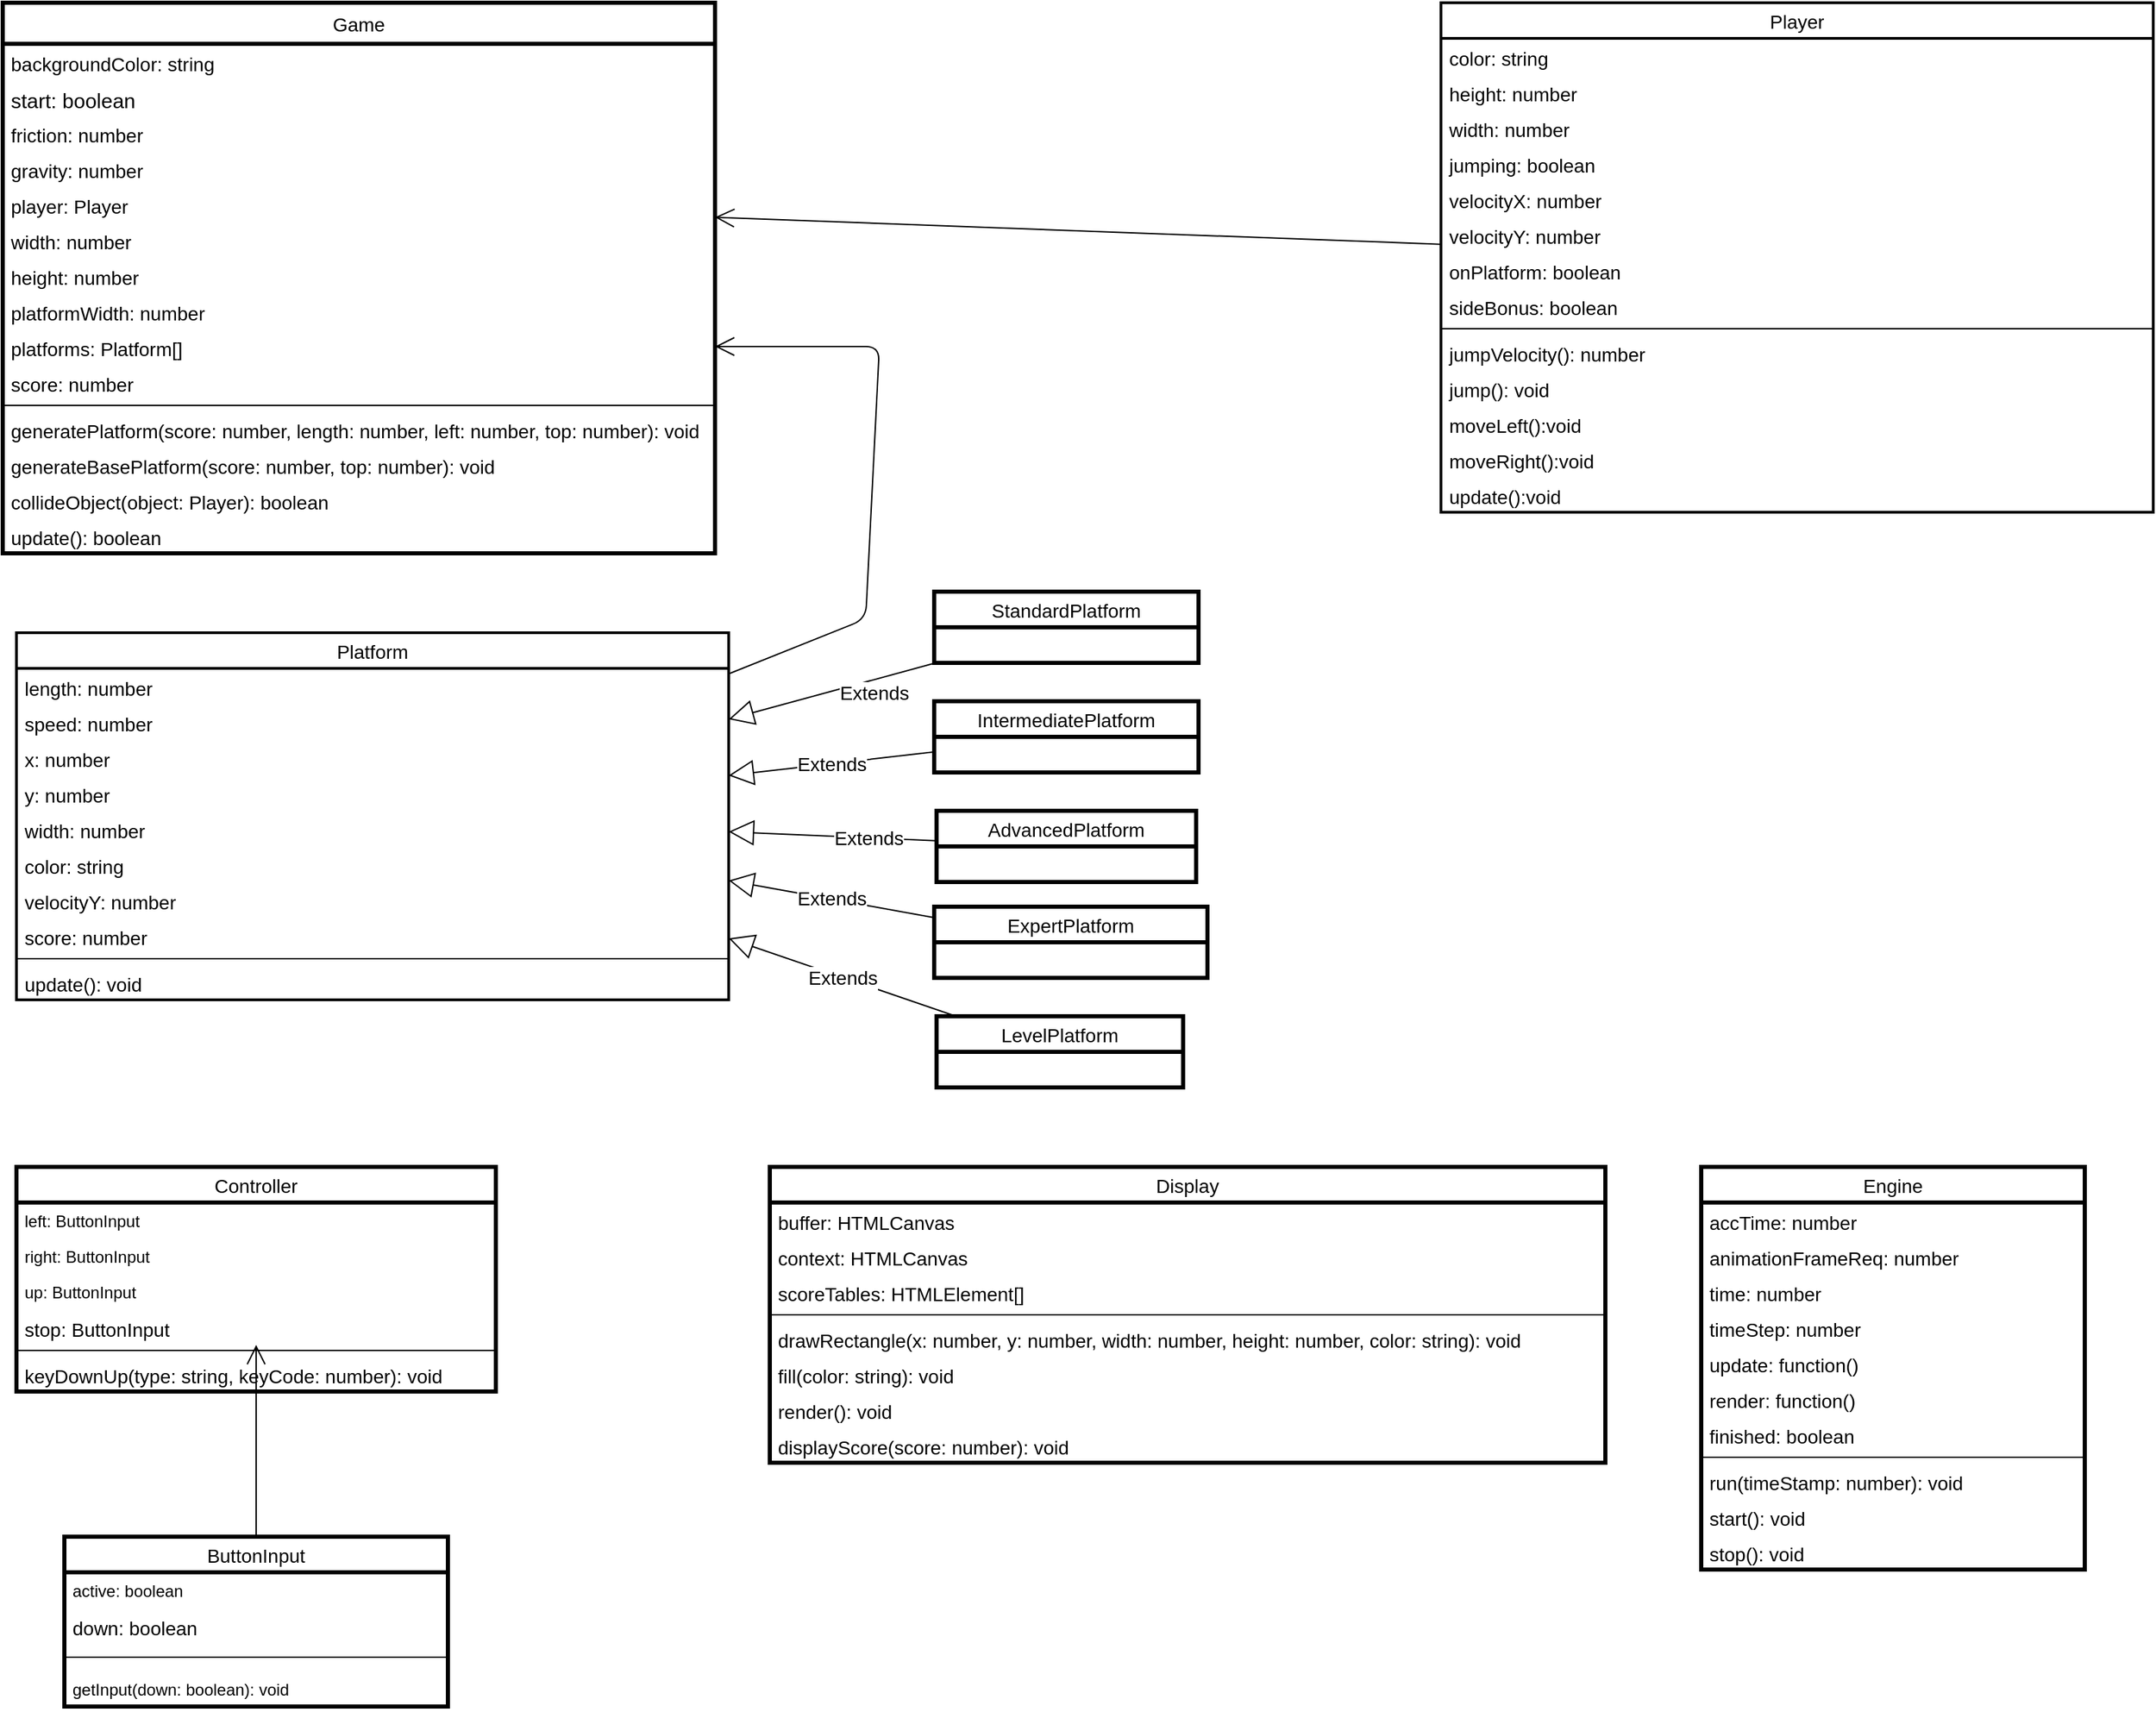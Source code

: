 <mxfile version="14.7.6" type="device"><diagram id="C5RBs43oDa-KdzZeNtuy" name="Page-1"><mxGraphModel dx="1635" dy="846" grid="1" gridSize="10" guides="1" tooltips="1" connect="1" arrows="1" fold="1" page="1" pageScale="2" pageWidth="827" pageHeight="1169" math="0" shadow="0"><root><mxCell id="WIyWlLk6GJQsqaUBKTNV-0"/><mxCell id="WIyWlLk6GJQsqaUBKTNV-1" parent="WIyWlLk6GJQsqaUBKTNV-0"/><mxCell id="WWzbHCceNdOMUtq2JO4b-0" value="Game" style="swimlane;fontStyle=0;childLayout=stackLayout;horizontal=1;startSize=30;fillColor=none;horizontalStack=0;resizeParent=1;resizeParentMax=0;resizeLast=0;collapsible=1;marginBottom=0;fontSize=14;fontFamily=Helvetica;strokeWidth=3;" parent="WIyWlLk6GJQsqaUBKTNV-1" vertex="1"><mxGeometry x="40" y="40" width="520" height="402" as="geometry"><mxRectangle x="80" y="40" width="70" height="26" as="alternateBounds"/></mxGeometry></mxCell><mxCell id="WWzbHCceNdOMUtq2JO4b-1" value="backgroundColor: string" style="text;strokeColor=none;fillColor=none;align=left;verticalAlign=top;spacingLeft=4;spacingRight=4;overflow=hidden;rotatable=0;points=[[0,0.5],[1,0.5]];portConstraint=eastwest;fontSize=14;" parent="WWzbHCceNdOMUtq2JO4b-0" vertex="1"><mxGeometry y="30" width="520" height="26" as="geometry"/></mxCell><mxCell id="WWzbHCceNdOMUtq2JO4b-2" value="start: boolean" style="text;strokeColor=none;fillColor=none;align=left;verticalAlign=top;spacingLeft=4;spacingRight=4;overflow=hidden;rotatable=0;points=[[0,0.5],[1,0.5]];portConstraint=eastwest;fontSize=15;" parent="WWzbHCceNdOMUtq2JO4b-0" vertex="1"><mxGeometry y="56" width="520" height="26" as="geometry"/></mxCell><mxCell id="WWzbHCceNdOMUtq2JO4b-3" value="friction: number&#10;" style="text;strokeColor=none;fillColor=none;align=left;verticalAlign=top;spacingLeft=4;spacingRight=4;overflow=hidden;rotatable=0;points=[[0,0.5],[1,0.5]];portConstraint=eastwest;fontSize=14;" parent="WWzbHCceNdOMUtq2JO4b-0" vertex="1"><mxGeometry y="82" width="520" height="26" as="geometry"/></mxCell><mxCell id="cFcVxYuPr5wbgOoPb1JB-3" value="gravity: number" style="text;strokeColor=none;fillColor=none;align=left;verticalAlign=top;spacingLeft=4;spacingRight=4;overflow=hidden;rotatable=0;points=[[0,0.5],[1,0.5]];portConstraint=eastwest;fontFamily=Helvetica;fontSize=14;" parent="WWzbHCceNdOMUtq2JO4b-0" vertex="1"><mxGeometry y="108" width="520" height="26" as="geometry"/></mxCell><mxCell id="cFcVxYuPr5wbgOoPb1JB-4" value="player: Player" style="text;strokeColor=none;fillColor=none;align=left;verticalAlign=top;spacingLeft=4;spacingRight=4;overflow=hidden;rotatable=0;points=[[0,0.5],[1,0.5]];portConstraint=eastwest;fontFamily=Helvetica;fontSize=14;" parent="WWzbHCceNdOMUtq2JO4b-0" vertex="1"><mxGeometry y="134" width="520" height="26" as="geometry"/></mxCell><mxCell id="cFcVxYuPr5wbgOoPb1JB-24" value="width: number" style="text;strokeColor=none;fillColor=none;align=left;verticalAlign=top;spacingLeft=4;spacingRight=4;overflow=hidden;rotatable=0;points=[[0,0.5],[1,0.5]];portConstraint=eastwest;fontFamily=Helvetica;fontSize=14;" parent="WWzbHCceNdOMUtq2JO4b-0" vertex="1"><mxGeometry y="160" width="520" height="26" as="geometry"/></mxCell><mxCell id="cFcVxYuPr5wbgOoPb1JB-25" value="height: number" style="text;strokeColor=none;fillColor=none;align=left;verticalAlign=top;spacingLeft=4;spacingRight=4;overflow=hidden;rotatable=0;points=[[0,0.5],[1,0.5]];portConstraint=eastwest;fontFamily=Helvetica;fontSize=14;" parent="WWzbHCceNdOMUtq2JO4b-0" vertex="1"><mxGeometry y="186" width="520" height="26" as="geometry"/></mxCell><mxCell id="cFcVxYuPr5wbgOoPb1JB-26" value="platformWidth: number" style="text;strokeColor=none;fillColor=none;align=left;verticalAlign=top;spacingLeft=4;spacingRight=4;overflow=hidden;rotatable=0;points=[[0,0.5],[1,0.5]];portConstraint=eastwest;fontFamily=Helvetica;fontSize=14;" parent="WWzbHCceNdOMUtq2JO4b-0" vertex="1"><mxGeometry y="212" width="520" height="26" as="geometry"/></mxCell><mxCell id="cFcVxYuPr5wbgOoPb1JB-27" value="platforms: Platform[]" style="text;strokeColor=none;fillColor=none;align=left;verticalAlign=top;spacingLeft=4;spacingRight=4;overflow=hidden;rotatable=0;points=[[0,0.5],[1,0.5]];portConstraint=eastwest;fontFamily=Helvetica;fontSize=14;" parent="WWzbHCceNdOMUtq2JO4b-0" vertex="1"><mxGeometry y="238" width="520" height="26" as="geometry"/></mxCell><mxCell id="cFcVxYuPr5wbgOoPb1JB-40" value="score: number" style="text;strokeColor=none;fillColor=none;align=left;verticalAlign=top;spacingLeft=4;spacingRight=4;overflow=hidden;rotatable=0;points=[[0,0.5],[1,0.5]];portConstraint=eastwest;fontFamily=Helvetica;fontSize=14;" parent="WWzbHCceNdOMUtq2JO4b-0" vertex="1"><mxGeometry y="264" width="520" height="26" as="geometry"/></mxCell><mxCell id="cFcVxYuPr5wbgOoPb1JB-48" value="" style="line;strokeWidth=1;fillColor=none;align=left;verticalAlign=middle;spacingTop=-1;spacingLeft=3;spacingRight=3;rotatable=0;labelPosition=right;points=[];portConstraint=eastwest;fontFamily=Helvetica;fontSize=14;" parent="WWzbHCceNdOMUtq2JO4b-0" vertex="1"><mxGeometry y="290" width="520" height="8" as="geometry"/></mxCell><mxCell id="cFcVxYuPr5wbgOoPb1JB-49" value="generatePlatform(score: number, length: number, left: number, top: number): void" style="text;strokeColor=none;fillColor=none;align=left;verticalAlign=top;spacingLeft=4;spacingRight=4;overflow=hidden;rotatable=0;points=[[0,0.5],[1,0.5]];portConstraint=eastwest;fontFamily=Helvetica;fontSize=14;" parent="WWzbHCceNdOMUtq2JO4b-0" vertex="1"><mxGeometry y="298" width="520" height="26" as="geometry"/></mxCell><mxCell id="cFcVxYuPr5wbgOoPb1JB-51" value="generateBasePlatform(score: number, top: number): void" style="text;strokeColor=none;fillColor=none;align=left;verticalAlign=top;spacingLeft=4;spacingRight=4;overflow=hidden;rotatable=0;points=[[0,0.5],[1,0.5]];portConstraint=eastwest;fontFamily=Helvetica;fontSize=14;" parent="WWzbHCceNdOMUtq2JO4b-0" vertex="1"><mxGeometry y="324" width="520" height="26" as="geometry"/></mxCell><mxCell id="cFcVxYuPr5wbgOoPb1JB-52" value="collideObject(object: Player): boolean" style="text;strokeColor=none;fillColor=none;align=left;verticalAlign=top;spacingLeft=4;spacingRight=4;overflow=hidden;rotatable=0;points=[[0,0.5],[1,0.5]];portConstraint=eastwest;fontFamily=Helvetica;fontSize=14;" parent="WWzbHCceNdOMUtq2JO4b-0" vertex="1"><mxGeometry y="350" width="520" height="26" as="geometry"/></mxCell><mxCell id="cFcVxYuPr5wbgOoPb1JB-53" value="update(): boolean" style="text;strokeColor=none;fillColor=none;align=left;verticalAlign=top;spacingLeft=4;spacingRight=4;overflow=hidden;rotatable=0;points=[[0,0.5],[1,0.5]];portConstraint=eastwest;fontFamily=Helvetica;fontSize=14;" parent="WWzbHCceNdOMUtq2JO4b-0" vertex="1"><mxGeometry y="376" width="520" height="26" as="geometry"/></mxCell><mxCell id="cFcVxYuPr5wbgOoPb1JB-54" value="LevelPlatform" style="swimlane;fontStyle=0;childLayout=stackLayout;horizontal=1;startSize=26;fillColor=none;horizontalStack=0;resizeParent=1;resizeParentMax=0;resizeLast=0;collapsible=1;marginBottom=0;fontFamily=Helvetica;fontSize=14;strokeWidth=3;" parent="WIyWlLk6GJQsqaUBKTNV-1" vertex="1"><mxGeometry x="721.75" y="780" width="180" height="52" as="geometry"/></mxCell><mxCell id="cFcVxYuPr5wbgOoPb1JB-58" value="Extends" style="endArrow=block;endSize=16;endFill=0;html=1;fontFamily=Helvetica;fontSize=14;" parent="WIyWlLk6GJQsqaUBKTNV-1" source="cFcVxYuPr5wbgOoPb1JB-54" target="cFcVxYuPr5wbgOoPb1JB-32" edge="1"><mxGeometry width="160" relative="1" as="geometry"><mxPoint x="620" y="70" as="sourcePoint"/><mxPoint x="370" y="320" as="targetPoint"/></mxGeometry></mxCell><mxCell id="cFcVxYuPr5wbgOoPb1JB-59" value="StandardPlatform" style="swimlane;fontStyle=0;childLayout=stackLayout;horizontal=1;startSize=26;fillColor=none;horizontalStack=0;resizeParent=1;resizeParentMax=0;resizeLast=0;collapsible=1;marginBottom=0;fontFamily=Helvetica;fontSize=14;strokeWidth=3;" parent="WIyWlLk6GJQsqaUBKTNV-1" vertex="1"><mxGeometry x="720" y="470" width="193" height="52" as="geometry"/></mxCell><mxCell id="cFcVxYuPr5wbgOoPb1JB-63" value="IntermediatePlatform" style="swimlane;fontStyle=0;childLayout=stackLayout;horizontal=1;startSize=26;fillColor=none;horizontalStack=0;resizeParent=1;resizeParentMax=0;resizeLast=0;collapsible=1;marginBottom=0;fontFamily=Helvetica;fontSize=14;strokeWidth=3;" parent="WIyWlLk6GJQsqaUBKTNV-1" vertex="1"><mxGeometry x="720" y="550" width="193" height="52" as="geometry"/></mxCell><mxCell id="cFcVxYuPr5wbgOoPb1JB-67" value="AdvancedPlatform" style="swimlane;fontStyle=0;childLayout=stackLayout;horizontal=1;startSize=26;fillColor=none;horizontalStack=0;resizeParent=1;resizeParentMax=0;resizeLast=0;collapsible=1;marginBottom=0;fontFamily=Helvetica;fontSize=14;strokeWidth=3;" parent="WIyWlLk6GJQsqaUBKTNV-1" vertex="1"><mxGeometry x="721.75" y="630" width="189.5" height="52" as="geometry"/></mxCell><mxCell id="cFcVxYuPr5wbgOoPb1JB-71" value="ExpertPlatform" style="swimlane;fontStyle=0;childLayout=stackLayout;horizontal=1;startSize=26;fillColor=none;horizontalStack=0;resizeParent=1;resizeParentMax=0;resizeLast=0;collapsible=1;marginBottom=0;fontFamily=Helvetica;fontSize=14;strokeWidth=3;" parent="WIyWlLk6GJQsqaUBKTNV-1" vertex="1"><mxGeometry x="720" y="700" width="199.5" height="52" as="geometry"/></mxCell><mxCell id="cFcVxYuPr5wbgOoPb1JB-75" value="Extends" style="endArrow=block;endSize=16;endFill=0;html=1;fontFamily=Helvetica;fontSize=14;" parent="WIyWlLk6GJQsqaUBKTNV-1" source="cFcVxYuPr5wbgOoPb1JB-59" target="cFcVxYuPr5wbgOoPb1JB-32" edge="1"><mxGeometry x="-0.374" y="9" width="160" relative="1" as="geometry"><mxPoint x="870" y="210" as="sourcePoint"/><mxPoint x="1030" y="210" as="targetPoint"/><Array as="points"/><mxPoint as="offset"/></mxGeometry></mxCell><mxCell id="cFcVxYuPr5wbgOoPb1JB-76" value="Extends" style="endArrow=block;endSize=16;endFill=0;html=1;fontFamily=Helvetica;fontSize=14;" parent="WIyWlLk6GJQsqaUBKTNV-1" source="cFcVxYuPr5wbgOoPb1JB-63" target="cFcVxYuPr5wbgOoPb1JB-32" edge="1"><mxGeometry width="160" relative="1" as="geometry"><mxPoint x="770" y="370" as="sourcePoint"/><mxPoint x="930" y="370" as="targetPoint"/></mxGeometry></mxCell><mxCell id="cFcVxYuPr5wbgOoPb1JB-77" value="Extends" style="endArrow=block;endSize=16;endFill=0;html=1;fontFamily=Helvetica;fontSize=14;" parent="WIyWlLk6GJQsqaUBKTNV-1" source="cFcVxYuPr5wbgOoPb1JB-67" target="cFcVxYuPr5wbgOoPb1JB-32" edge="1"><mxGeometry x="-0.34" width="160" relative="1" as="geometry"><mxPoint x="770" y="370" as="sourcePoint"/><mxPoint x="930" y="370" as="targetPoint"/><Array as="points"/><mxPoint as="offset"/></mxGeometry></mxCell><mxCell id="cFcVxYuPr5wbgOoPb1JB-78" value="Extends" style="endArrow=block;endSize=16;endFill=0;html=1;fontFamily=Helvetica;fontSize=14;" parent="WIyWlLk6GJQsqaUBKTNV-1" source="cFcVxYuPr5wbgOoPb1JB-71" target="cFcVxYuPr5wbgOoPb1JB-32" edge="1"><mxGeometry width="160" relative="1" as="geometry"><mxPoint x="770" y="370" as="sourcePoint"/><mxPoint x="930" y="370" as="targetPoint"/><Array as="points"/></mxGeometry></mxCell><mxCell id="cFcVxYuPr5wbgOoPb1JB-79" value="Engine" style="swimlane;fontStyle=0;childLayout=stackLayout;horizontal=1;startSize=26;fillColor=none;horizontalStack=0;resizeParent=1;resizeParentMax=0;resizeLast=0;collapsible=1;marginBottom=0;fontFamily=Helvetica;fontSize=14;strokeWidth=3;" parent="WIyWlLk6GJQsqaUBKTNV-1" vertex="1"><mxGeometry x="1280" y="890" width="280" height="294" as="geometry"/></mxCell><mxCell id="cFcVxYuPr5wbgOoPb1JB-80" value="accTime: number" style="text;strokeColor=none;fillColor=none;align=left;verticalAlign=top;spacingLeft=4;spacingRight=4;overflow=hidden;rotatable=0;points=[[0,0.5],[1,0.5]];portConstraint=eastwest;fontSize=14;" parent="cFcVxYuPr5wbgOoPb1JB-79" vertex="1"><mxGeometry y="26" width="280" height="26" as="geometry"/></mxCell><mxCell id="cFcVxYuPr5wbgOoPb1JB-81" value="animationFrameReq: number" style="text;strokeColor=none;fillColor=none;align=left;verticalAlign=top;spacingLeft=4;spacingRight=4;overflow=hidden;rotatable=0;points=[[0,0.5],[1,0.5]];portConstraint=eastwest;fontSize=14;" parent="cFcVxYuPr5wbgOoPb1JB-79" vertex="1"><mxGeometry y="52" width="280" height="26" as="geometry"/></mxCell><mxCell id="cFcVxYuPr5wbgOoPb1JB-82" value="time: number" style="text;strokeColor=none;fillColor=none;align=left;verticalAlign=top;spacingLeft=4;spacingRight=4;overflow=hidden;rotatable=0;points=[[0,0.5],[1,0.5]];portConstraint=eastwest;fontSize=14;" parent="cFcVxYuPr5wbgOoPb1JB-79" vertex="1"><mxGeometry y="78" width="280" height="26" as="geometry"/></mxCell><mxCell id="cFcVxYuPr5wbgOoPb1JB-83" value="timeStep: number&#10;" style="text;strokeColor=none;fillColor=none;align=left;verticalAlign=top;spacingLeft=4;spacingRight=4;overflow=hidden;rotatable=0;points=[[0,0.5],[1,0.5]];portConstraint=eastwest;fontFamily=Helvetica;fontSize=14;" parent="cFcVxYuPr5wbgOoPb1JB-79" vertex="1"><mxGeometry y="104" width="280" height="26" as="geometry"/></mxCell><mxCell id="cFcVxYuPr5wbgOoPb1JB-84" value="update: function()" style="text;strokeColor=none;fillColor=none;align=left;verticalAlign=top;spacingLeft=4;spacingRight=4;overflow=hidden;rotatable=0;points=[[0,0.5],[1,0.5]];portConstraint=eastwest;fontFamily=Helvetica;fontSize=14;" parent="cFcVxYuPr5wbgOoPb1JB-79" vertex="1"><mxGeometry y="130" width="280" height="26" as="geometry"/></mxCell><mxCell id="cFcVxYuPr5wbgOoPb1JB-85" value="render: function()" style="text;strokeColor=none;fillColor=none;align=left;verticalAlign=top;spacingLeft=4;spacingRight=4;overflow=hidden;rotatable=0;points=[[0,0.5],[1,0.5]];portConstraint=eastwest;fontFamily=Helvetica;fontSize=14;" parent="cFcVxYuPr5wbgOoPb1JB-79" vertex="1"><mxGeometry y="156" width="280" height="26" as="geometry"/></mxCell><mxCell id="cFcVxYuPr5wbgOoPb1JB-86" value="finished: boolean" style="text;strokeColor=none;fillColor=none;align=left;verticalAlign=top;spacingLeft=4;spacingRight=4;overflow=hidden;rotatable=0;points=[[0,0.5],[1,0.5]];portConstraint=eastwest;fontFamily=Helvetica;fontSize=14;" parent="cFcVxYuPr5wbgOoPb1JB-79" vertex="1"><mxGeometry y="182" width="280" height="26" as="geometry"/></mxCell><mxCell id="cFcVxYuPr5wbgOoPb1JB-87" value="" style="line;strokeWidth=1;fillColor=none;align=left;verticalAlign=middle;spacingTop=-1;spacingLeft=3;spacingRight=3;rotatable=0;labelPosition=right;points=[];portConstraint=eastwest;fontFamily=Helvetica;fontSize=14;" parent="cFcVxYuPr5wbgOoPb1JB-79" vertex="1"><mxGeometry y="208" width="280" height="8" as="geometry"/></mxCell><mxCell id="cFcVxYuPr5wbgOoPb1JB-88" value="run(timeStamp: number): void" style="text;strokeColor=none;fillColor=none;align=left;verticalAlign=top;spacingLeft=4;spacingRight=4;overflow=hidden;rotatable=0;points=[[0,0.5],[1,0.5]];portConstraint=eastwest;fontFamily=Helvetica;fontSize=14;" parent="cFcVxYuPr5wbgOoPb1JB-79" vertex="1"><mxGeometry y="216" width="280" height="26" as="geometry"/></mxCell><mxCell id="cFcVxYuPr5wbgOoPb1JB-89" value="start(): void" style="text;strokeColor=none;fillColor=none;align=left;verticalAlign=top;spacingLeft=4;spacingRight=4;overflow=hidden;rotatable=0;points=[[0,0.5],[1,0.5]];portConstraint=eastwest;fontFamily=Helvetica;fontSize=14;" parent="cFcVxYuPr5wbgOoPb1JB-79" vertex="1"><mxGeometry y="242" width="280" height="26" as="geometry"/></mxCell><mxCell id="cFcVxYuPr5wbgOoPb1JB-90" value="stop(): void" style="text;strokeColor=none;fillColor=none;align=left;verticalAlign=top;spacingLeft=4;spacingRight=4;overflow=hidden;rotatable=0;points=[[0,0.5],[1,0.5]];portConstraint=eastwest;fontFamily=Helvetica;fontSize=14;" parent="cFcVxYuPr5wbgOoPb1JB-79" vertex="1"><mxGeometry y="268" width="280" height="26" as="geometry"/></mxCell><mxCell id="cFcVxYuPr5wbgOoPb1JB-91" value="Controller" style="swimlane;fontStyle=0;childLayout=stackLayout;horizontal=1;startSize=26;fillColor=none;horizontalStack=0;resizeParent=1;resizeParentMax=0;resizeLast=0;collapsible=1;marginBottom=0;fontFamily=Helvetica;fontSize=14;strokeWidth=3;" parent="WIyWlLk6GJQsqaUBKTNV-1" vertex="1"><mxGeometry x="50" y="890" width="350" height="164" as="geometry"/></mxCell><mxCell id="cFcVxYuPr5wbgOoPb1JB-92" value="left: ButtonInput" style="text;strokeColor=none;fillColor=none;align=left;verticalAlign=top;spacingLeft=4;spacingRight=4;overflow=hidden;rotatable=0;points=[[0,0.5],[1,0.5]];portConstraint=eastwest;" parent="cFcVxYuPr5wbgOoPb1JB-91" vertex="1"><mxGeometry y="26" width="350" height="26" as="geometry"/></mxCell><mxCell id="cFcVxYuPr5wbgOoPb1JB-93" value="right: ButtonInput" style="text;strokeColor=none;fillColor=none;align=left;verticalAlign=top;spacingLeft=4;spacingRight=4;overflow=hidden;rotatable=0;points=[[0,0.5],[1,0.5]];portConstraint=eastwest;" parent="cFcVxYuPr5wbgOoPb1JB-91" vertex="1"><mxGeometry y="52" width="350" height="26" as="geometry"/></mxCell><mxCell id="cFcVxYuPr5wbgOoPb1JB-94" value="up: ButtonInput" style="text;strokeColor=none;fillColor=none;align=left;verticalAlign=top;spacingLeft=4;spacingRight=4;overflow=hidden;rotatable=0;points=[[0,0.5],[1,0.5]];portConstraint=eastwest;" parent="cFcVxYuPr5wbgOoPb1JB-91" vertex="1"><mxGeometry y="78" width="350" height="26" as="geometry"/></mxCell><mxCell id="cFcVxYuPr5wbgOoPb1JB-95" value="stop: ButtonInput" style="text;strokeColor=none;fillColor=none;align=left;verticalAlign=top;spacingLeft=4;spacingRight=4;overflow=hidden;rotatable=0;points=[[0,0.5],[1,0.5]];portConstraint=eastwest;fontFamily=Helvetica;fontSize=14;" parent="cFcVxYuPr5wbgOoPb1JB-91" vertex="1"><mxGeometry y="104" width="350" height="26" as="geometry"/></mxCell><mxCell id="fewizy8dGuwytFxFu60y-2" value="" style="line;strokeWidth=1;fillColor=none;align=left;verticalAlign=middle;spacingTop=-1;spacingLeft=3;spacingRight=3;rotatable=0;labelPosition=right;points=[];portConstraint=eastwest;" parent="cFcVxYuPr5wbgOoPb1JB-91" vertex="1"><mxGeometry y="130" width="350" height="8" as="geometry"/></mxCell><mxCell id="fewizy8dGuwytFxFu60y-3" value="keyDownUp(type: string, keyCode: number): void" style="text;strokeColor=none;fillColor=none;align=left;verticalAlign=top;spacingLeft=4;spacingRight=4;overflow=hidden;rotatable=0;points=[[0,0.5],[1,0.5]];portConstraint=eastwest;fontSize=14;" parent="cFcVxYuPr5wbgOoPb1JB-91" vertex="1"><mxGeometry y="138" width="350" height="26" as="geometry"/></mxCell><mxCell id="cFcVxYuPr5wbgOoPb1JB-101" value="Display" style="swimlane;fontStyle=0;childLayout=stackLayout;horizontal=1;startSize=26;fillColor=none;horizontalStack=0;resizeParent=1;resizeParentMax=0;resizeLast=0;collapsible=1;marginBottom=0;fontFamily=Helvetica;fontSize=14;strokeWidth=3;" parent="WIyWlLk6GJQsqaUBKTNV-1" vertex="1"><mxGeometry x="600" y="890" width="610" height="216" as="geometry"/></mxCell><mxCell id="cFcVxYuPr5wbgOoPb1JB-102" value="buffer: HTMLCanvas" style="text;strokeColor=none;fillColor=none;align=left;verticalAlign=top;spacingLeft=4;spacingRight=4;overflow=hidden;rotatable=0;points=[[0,0.5],[1,0.5]];portConstraint=eastwest;fontSize=14;" parent="cFcVxYuPr5wbgOoPb1JB-101" vertex="1"><mxGeometry y="26" width="610" height="26" as="geometry"/></mxCell><mxCell id="cFcVxYuPr5wbgOoPb1JB-103" value="context: HTMLCanvas" style="text;strokeColor=none;fillColor=none;align=left;verticalAlign=top;spacingLeft=4;spacingRight=4;overflow=hidden;rotatable=0;points=[[0,0.5],[1,0.5]];portConstraint=eastwest;fontSize=14;" parent="cFcVxYuPr5wbgOoPb1JB-101" vertex="1"><mxGeometry y="52" width="610" height="26" as="geometry"/></mxCell><mxCell id="cFcVxYuPr5wbgOoPb1JB-104" value="scoreTables: HTMLElement[]" style="text;strokeColor=none;fillColor=none;align=left;verticalAlign=top;spacingLeft=4;spacingRight=4;overflow=hidden;rotatable=0;points=[[0,0.5],[1,0.5]];portConstraint=eastwest;fontSize=14;" parent="cFcVxYuPr5wbgOoPb1JB-101" vertex="1"><mxGeometry y="78" width="610" height="26" as="geometry"/></mxCell><mxCell id="cFcVxYuPr5wbgOoPb1JB-105" value="" style="line;strokeWidth=1;fillColor=none;align=left;verticalAlign=middle;spacingTop=-1;spacingLeft=3;spacingRight=3;rotatable=0;labelPosition=right;points=[];portConstraint=eastwest;fontFamily=Helvetica;fontSize=14;" parent="cFcVxYuPr5wbgOoPb1JB-101" vertex="1"><mxGeometry y="104" width="610" height="8" as="geometry"/></mxCell><mxCell id="cFcVxYuPr5wbgOoPb1JB-106" value="drawRectangle(x: number, y: number, width: number, height: number, color: string): void" style="text;strokeColor=none;fillColor=none;align=left;verticalAlign=top;spacingLeft=4;spacingRight=4;overflow=hidden;rotatable=0;points=[[0,0.5],[1,0.5]];portConstraint=eastwest;fontFamily=Helvetica;fontSize=14;" parent="cFcVxYuPr5wbgOoPb1JB-101" vertex="1"><mxGeometry y="112" width="610" height="26" as="geometry"/></mxCell><mxCell id="cFcVxYuPr5wbgOoPb1JB-107" value="fill(color: string): void" style="text;strokeColor=none;fillColor=none;align=left;verticalAlign=top;spacingLeft=4;spacingRight=4;overflow=hidden;rotatable=0;points=[[0,0.5],[1,0.5]];portConstraint=eastwest;fontFamily=Helvetica;fontSize=14;" parent="cFcVxYuPr5wbgOoPb1JB-101" vertex="1"><mxGeometry y="138" width="610" height="26" as="geometry"/></mxCell><mxCell id="cFcVxYuPr5wbgOoPb1JB-108" value="render(): void" style="text;strokeColor=none;fillColor=none;align=left;verticalAlign=top;spacingLeft=4;spacingRight=4;overflow=hidden;rotatable=0;points=[[0,0.5],[1,0.5]];portConstraint=eastwest;fontFamily=Helvetica;fontSize=14;" parent="cFcVxYuPr5wbgOoPb1JB-101" vertex="1"><mxGeometry y="164" width="610" height="26" as="geometry"/></mxCell><mxCell id="cFcVxYuPr5wbgOoPb1JB-109" value="displayScore(score: number): void" style="text;strokeColor=none;fillColor=none;align=left;verticalAlign=top;spacingLeft=4;spacingRight=4;overflow=hidden;rotatable=0;points=[[0,0.5],[1,0.5]];portConstraint=eastwest;fontFamily=Helvetica;fontSize=14;" parent="cFcVxYuPr5wbgOoPb1JB-101" vertex="1"><mxGeometry y="190" width="610" height="26" as="geometry"/></mxCell><mxCell id="cFcVxYuPr5wbgOoPb1JB-5" value="Player" style="swimlane;fontStyle=0;childLayout=stackLayout;horizontal=1;startSize=26;fillColor=none;horizontalStack=0;resizeParent=1;resizeParentMax=0;resizeLast=0;collapsible=1;marginBottom=0;fontFamily=Helvetica;fontSize=14;strokeWidth=2;" parent="WIyWlLk6GJQsqaUBKTNV-1" vertex="1"><mxGeometry x="1090" y="40" width="520" height="372" as="geometry"><mxRectangle x="1100" y="146" width="520" height="26" as="alternateBounds"/></mxGeometry></mxCell><mxCell id="cFcVxYuPr5wbgOoPb1JB-6" value="color: string" style="text;strokeColor=none;fillColor=none;align=left;verticalAlign=top;spacingLeft=4;spacingRight=4;overflow=hidden;rotatable=0;points=[[0,0.5],[1,0.5]];portConstraint=eastwest;fontSize=14;" parent="cFcVxYuPr5wbgOoPb1JB-5" vertex="1"><mxGeometry y="26" width="520" height="26" as="geometry"/></mxCell><mxCell id="cFcVxYuPr5wbgOoPb1JB-7" value="height: number" style="text;strokeColor=none;fillColor=none;align=left;verticalAlign=top;spacingLeft=4;spacingRight=4;overflow=hidden;rotatable=0;points=[[0,0.5],[1,0.5]];portConstraint=eastwest;fontSize=14;" parent="cFcVxYuPr5wbgOoPb1JB-5" vertex="1"><mxGeometry y="52" width="520" height="26" as="geometry"/></mxCell><mxCell id="cFcVxYuPr5wbgOoPb1JB-15" value="width: number" style="text;strokeColor=none;fillColor=none;align=left;verticalAlign=top;spacingLeft=4;spacingRight=4;overflow=hidden;rotatable=0;points=[[0,0.5],[1,0.5]];portConstraint=eastwest;fontFamily=Helvetica;fontSize=14;" parent="cFcVxYuPr5wbgOoPb1JB-5" vertex="1"><mxGeometry y="78" width="520" height="26" as="geometry"/></mxCell><mxCell id="cFcVxYuPr5wbgOoPb1JB-8" value="jumping: boolean" style="text;strokeColor=none;fillColor=none;align=left;verticalAlign=top;spacingLeft=4;spacingRight=4;overflow=hidden;rotatable=0;points=[[0,0.5],[1,0.5]];portConstraint=eastwest;fontSize=14;" parent="cFcVxYuPr5wbgOoPb1JB-5" vertex="1"><mxGeometry y="104" width="520" height="26" as="geometry"/></mxCell><mxCell id="cFcVxYuPr5wbgOoPb1JB-13" value="velocityX: number" style="text;strokeColor=none;fillColor=none;align=left;verticalAlign=top;spacingLeft=4;spacingRight=4;overflow=hidden;rotatable=0;points=[[0,0.5],[1,0.5]];portConstraint=eastwest;fontFamily=Helvetica;fontSize=14;" parent="cFcVxYuPr5wbgOoPb1JB-5" vertex="1"><mxGeometry y="130" width="520" height="26" as="geometry"/></mxCell><mxCell id="cFcVxYuPr5wbgOoPb1JB-14" value="velocityY: number" style="text;strokeColor=none;fillColor=none;align=left;verticalAlign=top;spacingLeft=4;spacingRight=4;overflow=hidden;rotatable=0;points=[[0,0.5],[1,0.5]];portConstraint=eastwest;fontFamily=Helvetica;fontSize=14;" parent="cFcVxYuPr5wbgOoPb1JB-5" vertex="1"><mxGeometry y="156" width="520" height="26" as="geometry"/></mxCell><mxCell id="cFcVxYuPr5wbgOoPb1JB-16" value="onPlatform: boolean" style="text;strokeColor=none;fillColor=none;align=left;verticalAlign=top;spacingLeft=4;spacingRight=4;overflow=hidden;rotatable=0;points=[[0,0.5],[1,0.5]];portConstraint=eastwest;fontFamily=Helvetica;fontSize=14;" parent="cFcVxYuPr5wbgOoPb1JB-5" vertex="1"><mxGeometry y="182" width="520" height="26" as="geometry"/></mxCell><mxCell id="cFcVxYuPr5wbgOoPb1JB-17" value="sideBonus: boolean" style="text;strokeColor=none;fillColor=none;align=left;verticalAlign=top;spacingLeft=4;spacingRight=4;overflow=hidden;rotatable=0;points=[[0,0.5],[1,0.5]];portConstraint=eastwest;fontFamily=Helvetica;fontSize=14;" parent="cFcVxYuPr5wbgOoPb1JB-5" vertex="1"><mxGeometry y="208" width="520" height="26" as="geometry"/></mxCell><mxCell id="cFcVxYuPr5wbgOoPb1JB-19" value="" style="line;strokeWidth=1;fillColor=none;align=left;verticalAlign=middle;spacingTop=-1;spacingLeft=3;spacingRight=3;rotatable=0;labelPosition=right;points=[];portConstraint=eastwest;fontFamily=Helvetica;fontSize=14;" parent="cFcVxYuPr5wbgOoPb1JB-5" vertex="1"><mxGeometry y="234" width="520" height="8" as="geometry"/></mxCell><mxCell id="cFcVxYuPr5wbgOoPb1JB-18" value="jumpVelocity(): number" style="text;strokeColor=none;fillColor=none;align=left;verticalAlign=top;spacingLeft=4;spacingRight=4;overflow=hidden;rotatable=0;points=[[0,0.5],[1,0.5]];portConstraint=eastwest;fontFamily=Helvetica;fontSize=14;" parent="cFcVxYuPr5wbgOoPb1JB-5" vertex="1"><mxGeometry y="242" width="520" height="26" as="geometry"/></mxCell><mxCell id="cFcVxYuPr5wbgOoPb1JB-20" value="jump(): void" style="text;strokeColor=none;fillColor=none;align=left;verticalAlign=top;spacingLeft=4;spacingRight=4;overflow=hidden;rotatable=0;points=[[0,0.5],[1,0.5]];portConstraint=eastwest;fontFamily=Helvetica;fontSize=14;" parent="cFcVxYuPr5wbgOoPb1JB-5" vertex="1"><mxGeometry y="268" width="520" height="26" as="geometry"/></mxCell><mxCell id="cFcVxYuPr5wbgOoPb1JB-21" value="moveLeft():void" style="text;strokeColor=none;fillColor=none;align=left;verticalAlign=top;spacingLeft=4;spacingRight=4;overflow=hidden;rotatable=0;points=[[0,0.5],[1,0.5]];portConstraint=eastwest;fontFamily=Helvetica;fontSize=14;" parent="cFcVxYuPr5wbgOoPb1JB-5" vertex="1"><mxGeometry y="294" width="520" height="26" as="geometry"/></mxCell><mxCell id="cFcVxYuPr5wbgOoPb1JB-22" value="moveRight():void" style="text;strokeColor=none;fillColor=none;align=left;verticalAlign=top;spacingLeft=4;spacingRight=4;overflow=hidden;rotatable=0;points=[[0,0.5],[1,0.5]];portConstraint=eastwest;fontFamily=Helvetica;fontSize=14;" parent="cFcVxYuPr5wbgOoPb1JB-5" vertex="1"><mxGeometry y="320" width="520" height="26" as="geometry"/></mxCell><mxCell id="cFcVxYuPr5wbgOoPb1JB-23" value="update():void" style="text;strokeColor=none;fillColor=none;align=left;verticalAlign=top;spacingLeft=4;spacingRight=4;overflow=hidden;rotatable=0;points=[[0,0.5],[1,0.5]];portConstraint=eastwest;fontFamily=Helvetica;fontSize=14;" parent="cFcVxYuPr5wbgOoPb1JB-5" vertex="1"><mxGeometry y="346" width="520" height="26" as="geometry"/></mxCell><mxCell id="cFcVxYuPr5wbgOoPb1JB-32" value="Platform" style="swimlane;fontStyle=0;childLayout=stackLayout;horizontal=1;startSize=26;fillColor=none;horizontalStack=0;resizeParent=1;resizeParentMax=0;resizeLast=0;collapsible=1;marginBottom=0;fontFamily=Helvetica;fontSize=14;strokeWidth=2;" parent="WIyWlLk6GJQsqaUBKTNV-1" vertex="1"><mxGeometry x="50" y="500" width="520" height="268" as="geometry"><mxRectangle y="264" width="520" height="26" as="alternateBounds"/></mxGeometry></mxCell><mxCell id="cFcVxYuPr5wbgOoPb1JB-33" value="length: number" style="text;strokeColor=none;fillColor=none;align=left;verticalAlign=top;spacingLeft=4;spacingRight=4;overflow=hidden;rotatable=0;points=[[0,0.5],[1,0.5]];portConstraint=eastwest;fontSize=14;" parent="cFcVxYuPr5wbgOoPb1JB-32" vertex="1"><mxGeometry y="26" width="520" height="26" as="geometry"/></mxCell><mxCell id="7NuTTvpgDC5hVfg46TKQ-0" value="speed: number" style="text;strokeColor=none;fillColor=none;align=left;verticalAlign=top;spacingLeft=4;spacingRight=4;overflow=hidden;rotatable=0;points=[[0,0.5],[1,0.5]];portConstraint=eastwest;fontSize=14;" parent="cFcVxYuPr5wbgOoPb1JB-32" vertex="1"><mxGeometry y="52" width="520" height="26" as="geometry"/></mxCell><mxCell id="cFcVxYuPr5wbgOoPb1JB-34" value="x: number" style="text;strokeColor=none;fillColor=none;align=left;verticalAlign=top;spacingLeft=4;spacingRight=4;overflow=hidden;rotatable=0;points=[[0,0.5],[1,0.5]];portConstraint=eastwest;fontSize=14;" parent="cFcVxYuPr5wbgOoPb1JB-32" vertex="1"><mxGeometry y="78" width="520" height="26" as="geometry"/></mxCell><mxCell id="cFcVxYuPr5wbgOoPb1JB-35" value="y: number" style="text;strokeColor=none;fillColor=none;align=left;verticalAlign=top;spacingLeft=4;spacingRight=4;overflow=hidden;rotatable=0;points=[[0,0.5],[1,0.5]];portConstraint=eastwest;fontSize=14;" parent="cFcVxYuPr5wbgOoPb1JB-32" vertex="1"><mxGeometry y="104" width="520" height="26" as="geometry"/></mxCell><mxCell id="cFcVxYuPr5wbgOoPb1JB-36" value="width: number" style="text;strokeColor=none;fillColor=none;align=left;verticalAlign=top;spacingLeft=4;spacingRight=4;overflow=hidden;rotatable=0;points=[[0,0.5],[1,0.5]];portConstraint=eastwest;fontFamily=Helvetica;fontSize=14;" parent="cFcVxYuPr5wbgOoPb1JB-32" vertex="1"><mxGeometry y="130" width="520" height="26" as="geometry"/></mxCell><mxCell id="cFcVxYuPr5wbgOoPb1JB-37" value="color: string" style="text;strokeColor=none;fillColor=none;align=left;verticalAlign=top;spacingLeft=4;spacingRight=4;overflow=hidden;rotatable=0;points=[[0,0.5],[1,0.5]];portConstraint=eastwest;fontFamily=Helvetica;fontSize=14;" parent="cFcVxYuPr5wbgOoPb1JB-32" vertex="1"><mxGeometry y="156" width="520" height="26" as="geometry"/></mxCell><mxCell id="cFcVxYuPr5wbgOoPb1JB-38" value="velocityY: number" style="text;strokeColor=none;fillColor=none;align=left;verticalAlign=top;spacingLeft=4;spacingRight=4;overflow=hidden;rotatable=0;points=[[0,0.5],[1,0.5]];portConstraint=eastwest;fontFamily=Helvetica;fontSize=14;" parent="cFcVxYuPr5wbgOoPb1JB-32" vertex="1"><mxGeometry y="182" width="520" height="26" as="geometry"/></mxCell><mxCell id="cFcVxYuPr5wbgOoPb1JB-39" value="score: number" style="text;strokeColor=none;fillColor=none;align=left;verticalAlign=top;spacingLeft=4;spacingRight=4;overflow=hidden;rotatable=0;points=[[0,0.5],[1,0.5]];portConstraint=eastwest;fontFamily=Helvetica;fontSize=14;" parent="cFcVxYuPr5wbgOoPb1JB-32" vertex="1"><mxGeometry y="208" width="520" height="26" as="geometry"/></mxCell><mxCell id="cFcVxYuPr5wbgOoPb1JB-45" value="" style="line;strokeWidth=1;fillColor=none;align=left;verticalAlign=middle;spacingTop=-1;spacingLeft=3;spacingRight=3;rotatable=0;labelPosition=right;points=[];portConstraint=eastwest;fontFamily=Helvetica;fontSize=14;" parent="cFcVxYuPr5wbgOoPb1JB-32" vertex="1"><mxGeometry y="234" width="520" height="8" as="geometry"/></mxCell><mxCell id="cFcVxYuPr5wbgOoPb1JB-47" value="update(): void" style="text;strokeColor=none;fillColor=none;align=left;verticalAlign=top;spacingLeft=4;spacingRight=4;overflow=hidden;rotatable=0;points=[[0,0.5],[1,0.5]];portConstraint=eastwest;fontFamily=Helvetica;fontSize=14;" parent="cFcVxYuPr5wbgOoPb1JB-32" vertex="1"><mxGeometry y="242" width="520" height="26" as="geometry"/></mxCell><mxCell id="cFcVxYuPr5wbgOoPb1JB-96" value="ButtonInput" style="swimlane;fontStyle=0;childLayout=stackLayout;horizontal=1;startSize=26;fillColor=none;horizontalStack=0;resizeParent=1;resizeParentMax=0;resizeLast=0;collapsible=1;marginBottom=0;fontFamily=Helvetica;fontSize=14;strokeWidth=3;" parent="WIyWlLk6GJQsqaUBKTNV-1" vertex="1"><mxGeometry x="85" y="1160" width="280" height="124" as="geometry"><mxRectangle y="26" width="350" height="26" as="alternateBounds"/></mxGeometry></mxCell><mxCell id="cFcVxYuPr5wbgOoPb1JB-97" value="active: boolean" style="text;strokeColor=none;fillColor=none;align=left;verticalAlign=top;spacingLeft=4;spacingRight=4;overflow=hidden;rotatable=0;points=[[0,0.5],[1,0.5]];portConstraint=eastwest;" parent="cFcVxYuPr5wbgOoPb1JB-96" vertex="1"><mxGeometry y="26" width="280" height="26" as="geometry"/></mxCell><mxCell id="cFcVxYuPr5wbgOoPb1JB-100" value="down: boolean" style="text;strokeColor=none;fillColor=none;align=left;verticalAlign=top;spacingLeft=4;spacingRight=4;overflow=hidden;rotatable=0;points=[[0,0.5],[1,0.5]];portConstraint=eastwest;fontFamily=Helvetica;fontSize=14;" parent="cFcVxYuPr5wbgOoPb1JB-96" vertex="1"><mxGeometry y="52" width="280" height="26" as="geometry"/></mxCell><mxCell id="fewizy8dGuwytFxFu60y-1" value="" style="line;strokeWidth=1;fillColor=none;align=left;verticalAlign=middle;spacingTop=-1;spacingLeft=3;spacingRight=3;rotatable=0;labelPosition=right;points=[];portConstraint=eastwest;" parent="cFcVxYuPr5wbgOoPb1JB-96" vertex="1"><mxGeometry y="78" width="280" height="20" as="geometry"/></mxCell><mxCell id="cFcVxYuPr5wbgOoPb1JB-98" value="getInput(down: boolean): void" style="text;strokeColor=none;fillColor=none;align=left;verticalAlign=top;spacingLeft=4;spacingRight=4;overflow=hidden;rotatable=0;points=[[0,0.5],[1,0.5]];portConstraint=eastwest;" parent="cFcVxYuPr5wbgOoPb1JB-96" vertex="1"><mxGeometry y="98" width="280" height="26" as="geometry"/></mxCell><mxCell id="EIfFgDo79UGC3VTakqff-0" value="" style="endArrow=open;endFill=1;endSize=12;html=1;" edge="1" parent="WIyWlLk6GJQsqaUBKTNV-1" source="cFcVxYuPr5wbgOoPb1JB-32" target="cFcVxYuPr5wbgOoPb1JB-27"><mxGeometry width="160" relative="1" as="geometry"><mxPoint x="640" y="710" as="sourcePoint"/><mxPoint x="800" y="710" as="targetPoint"/><Array as="points"><mxPoint x="670" y="490"/><mxPoint x="680" y="291"/></Array></mxGeometry></mxCell><mxCell id="EIfFgDo79UGC3VTakqff-1" value="" style="endArrow=open;endFill=1;endSize=12;html=1;" edge="1" parent="WIyWlLk6GJQsqaUBKTNV-1" source="cFcVxYuPr5wbgOoPb1JB-5" target="cFcVxYuPr5wbgOoPb1JB-4"><mxGeometry width="160" relative="1" as="geometry"><mxPoint x="620" y="390" as="sourcePoint"/><mxPoint x="780" y="390" as="targetPoint"/></mxGeometry></mxCell><mxCell id="EIfFgDo79UGC3VTakqff-2" value="" style="endArrow=open;endFill=1;endSize=12;html=1;" edge="1" parent="WIyWlLk6GJQsqaUBKTNV-1" source="cFcVxYuPr5wbgOoPb1JB-96" target="cFcVxYuPr5wbgOoPb1JB-95"><mxGeometry width="160" relative="1" as="geometry"><mxPoint x="650" y="1090" as="sourcePoint"/><mxPoint x="810" y="1090" as="targetPoint"/></mxGeometry></mxCell></root></mxGraphModel></diagram></mxfile>